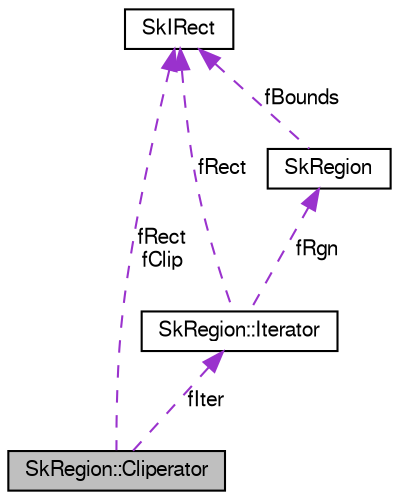 digraph G
{
  edge [fontname="FreeSans",fontsize="10",labelfontname="FreeSans",labelfontsize="10"];
  node [fontname="FreeSans",fontsize="10",shape=record];
  Node1 [label="SkRegion::Cliperator",height=0.2,width=0.4,color="black", fillcolor="grey75", style="filled" fontcolor="black"];
  Node2 -> Node1 [dir=back,color="darkorchid3",fontsize="10",style="dashed",label="fRect\nfClip",fontname="FreeSans"];
  Node2 [label="SkIRect",height=0.2,width=0.4,color="black", fillcolor="white", style="filled",URL="$struct_sk_i_rect.html"];
  Node3 -> Node1 [dir=back,color="darkorchid3",fontsize="10",style="dashed",label="fIter",fontname="FreeSans"];
  Node3 [label="SkRegion::Iterator",height=0.2,width=0.4,color="black", fillcolor="white", style="filled",URL="$class_sk_region_1_1_iterator.html"];
  Node2 -> Node3 [dir=back,color="darkorchid3",fontsize="10",style="dashed",label="fRect",fontname="FreeSans"];
  Node4 -> Node3 [dir=back,color="darkorchid3",fontsize="10",style="dashed",label="fRgn",fontname="FreeSans"];
  Node4 [label="SkRegion",height=0.2,width=0.4,color="black", fillcolor="white", style="filled",URL="$class_sk_region.html"];
  Node2 -> Node4 [dir=back,color="darkorchid3",fontsize="10",style="dashed",label="fBounds",fontname="FreeSans"];
}
